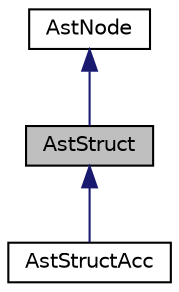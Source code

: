 digraph "AstStruct"
{
  edge [fontname="Helvetica",fontsize="10",labelfontname="Helvetica",labelfontsize="10"];
  node [fontname="Helvetica",fontsize="10",shape=record];
  Node0 [label="AstStruct",height=0.2,width=0.4,color="black", fillcolor="grey75", style="filled", fontcolor="black"];
  Node1 -> Node0 [dir="back",color="midnightblue",fontsize="10",style="solid",fontname="Helvetica"];
  Node1 [label="AstNode",height=0.2,width=0.4,color="black", fillcolor="white", style="filled",URL="$classAstNode.html"];
  Node0 -> Node2 [dir="back",color="midnightblue",fontsize="10",style="solid",fontname="Helvetica"];
  Node2 [label="AstStructAcc",height=0.2,width=0.4,color="black", fillcolor="white", style="filled",URL="$classAstStructAcc.html"];
}
